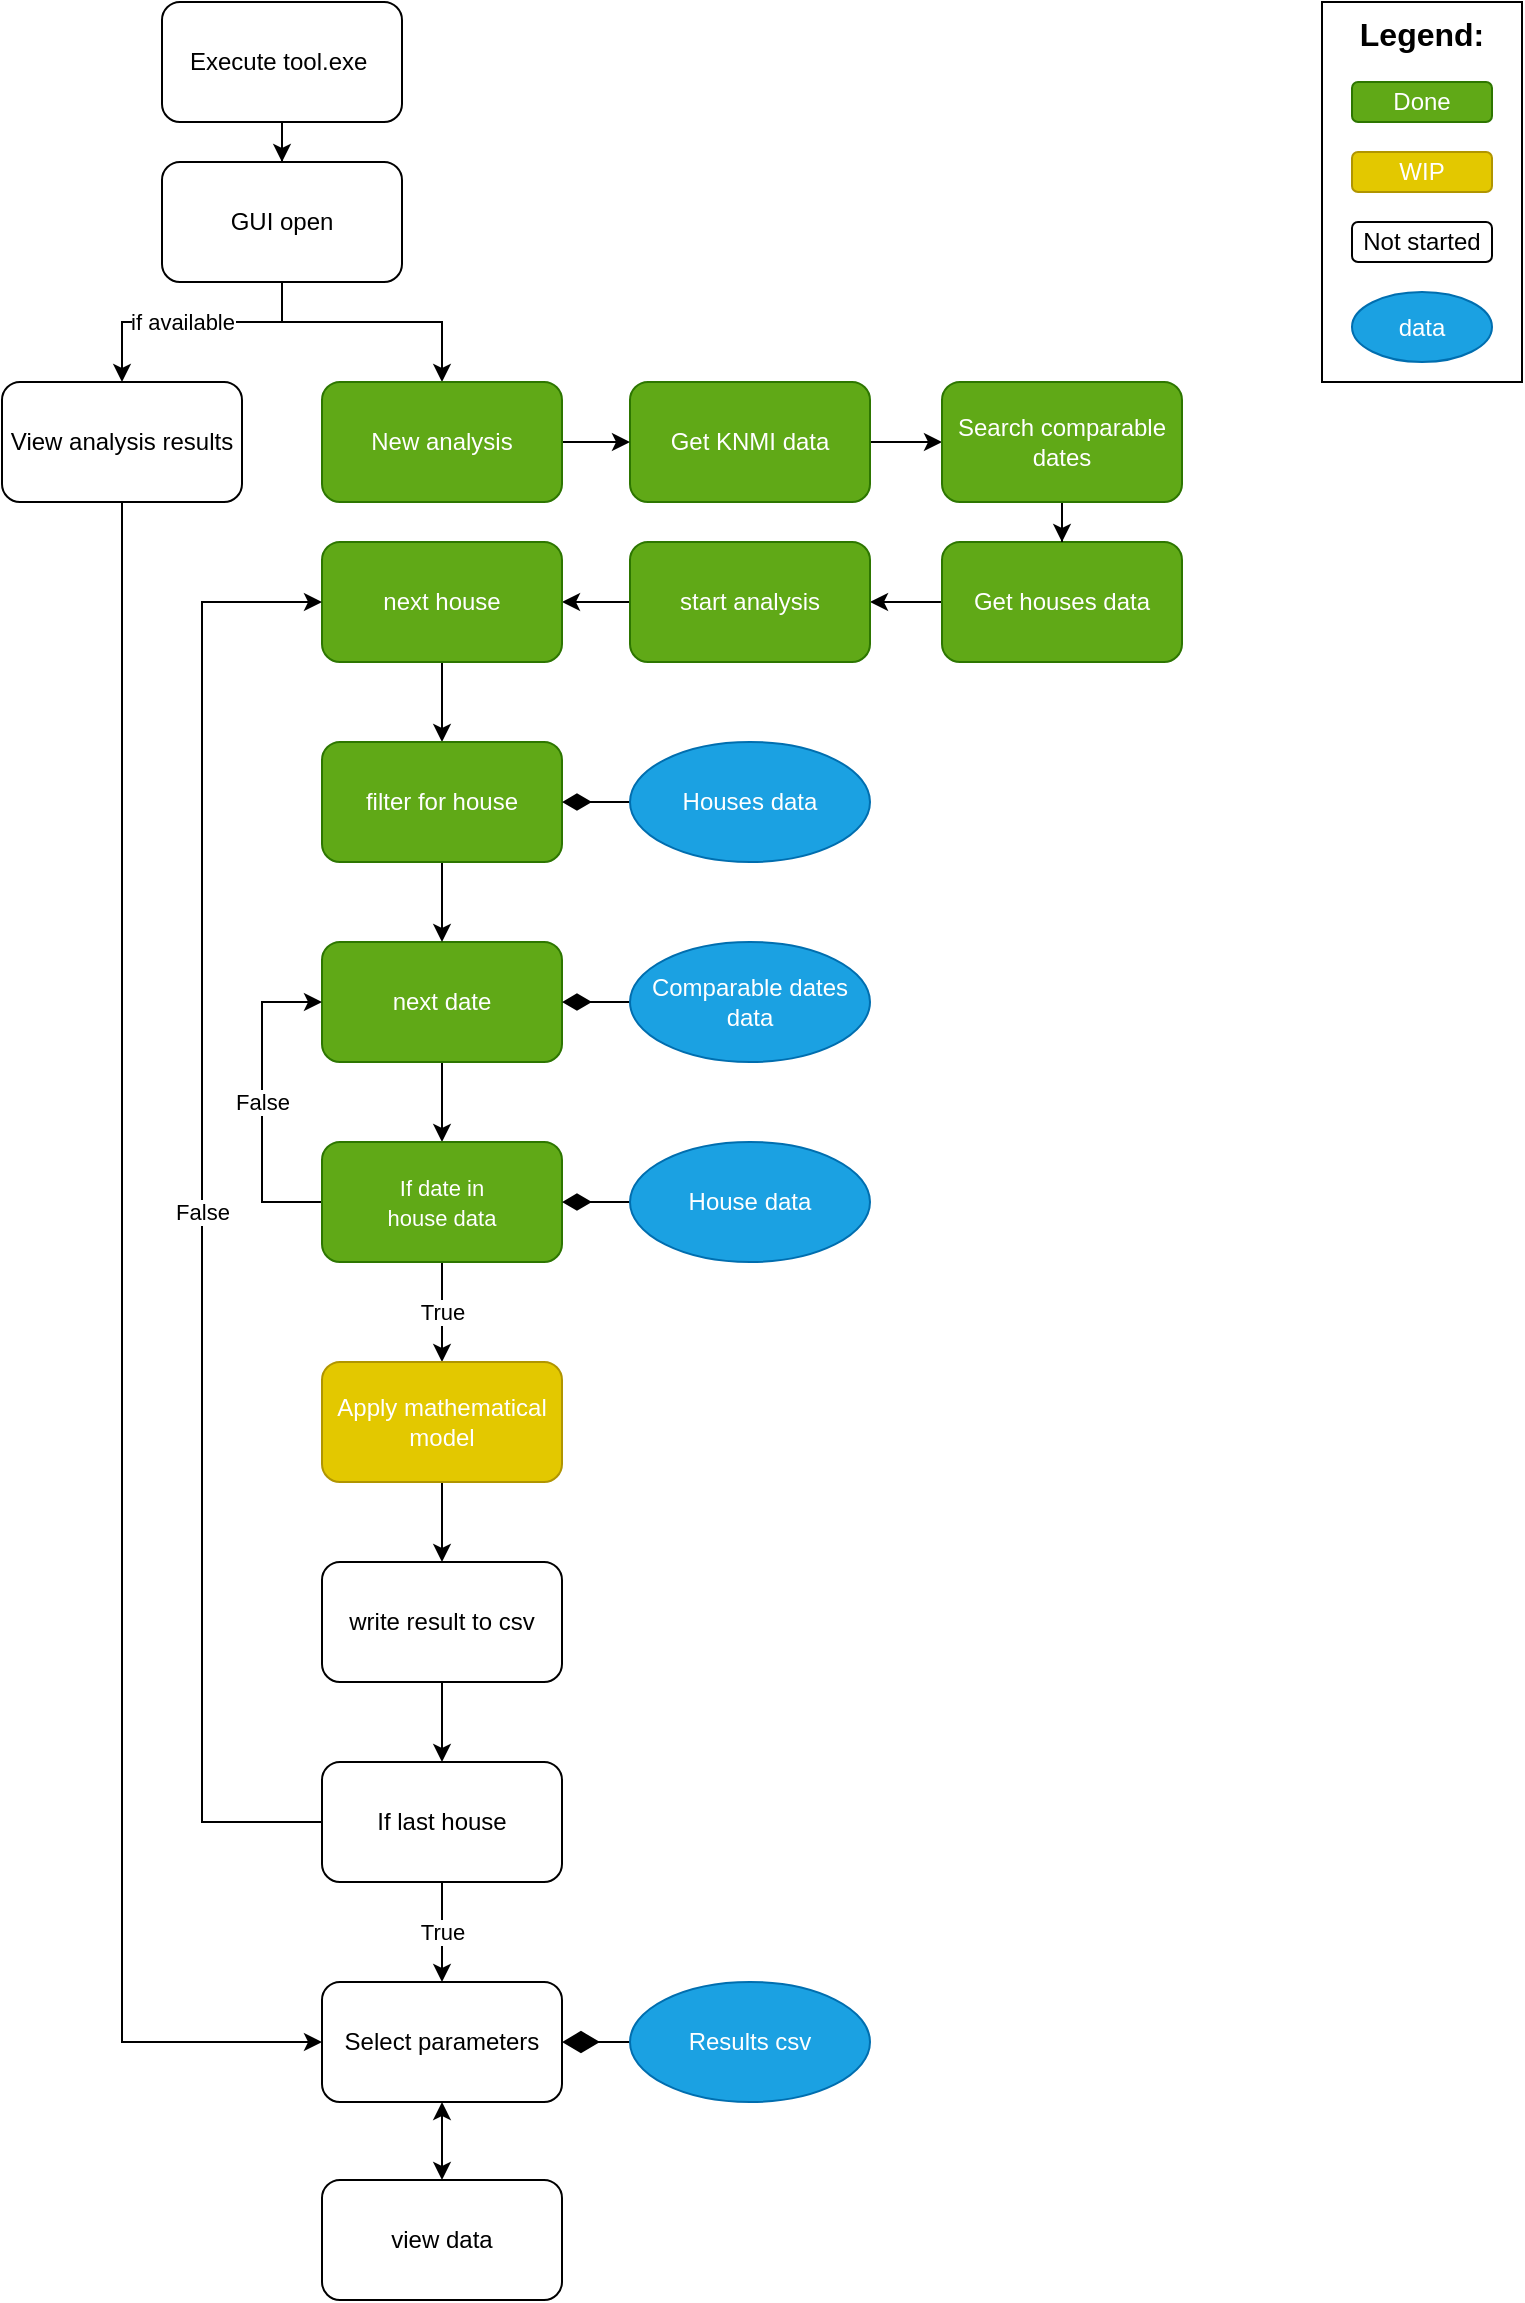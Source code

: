 <mxfile version="13.9.2" type="github">
  <diagram id="GE7l6IvWK7KUjmLiYkjb" name="Page-1">
    <mxGraphModel dx="1422" dy="791" grid="1" gridSize="10" guides="1" tooltips="1" connect="1" arrows="1" fold="1" page="1" pageScale="1" pageWidth="827" pageHeight="1169" math="0" shadow="0">
      <root>
        <mxCell id="0" />
        <mxCell id="1" parent="0" />
        <mxCell id="fKveHJgTzVFRnEBxEZMC-4" value="" style="edgeStyle=orthogonalEdgeStyle;rounded=0;orthogonalLoop=1;jettySize=auto;html=1;" parent="1" source="fKveHJgTzVFRnEBxEZMC-2" target="fKveHJgTzVFRnEBxEZMC-3" edge="1">
          <mxGeometry relative="1" as="geometry" />
        </mxCell>
        <mxCell id="fKveHJgTzVFRnEBxEZMC-2" value="Execute tool.exe&amp;nbsp;" style="rounded=1;whiteSpace=wrap;html=1;" parent="1" vertex="1">
          <mxGeometry x="120" y="10" width="120" height="60" as="geometry" />
        </mxCell>
        <mxCell id="fKveHJgTzVFRnEBxEZMC-34" value="" style="edgeStyle=orthogonalEdgeStyle;rounded=0;orthogonalLoop=1;jettySize=auto;html=1;" parent="1" source="fKveHJgTzVFRnEBxEZMC-3" target="fKveHJgTzVFRnEBxEZMC-27" edge="1">
          <mxGeometry relative="1" as="geometry">
            <Array as="points">
              <mxPoint x="180" y="170" />
              <mxPoint x="260" y="170" />
            </Array>
          </mxGeometry>
        </mxCell>
        <mxCell id="fKveHJgTzVFRnEBxEZMC-35" value="if available" style="edgeStyle=orthogonalEdgeStyle;rounded=0;orthogonalLoop=1;jettySize=auto;html=1;" parent="1" source="fKveHJgTzVFRnEBxEZMC-3" target="fKveHJgTzVFRnEBxEZMC-26" edge="1">
          <mxGeometry x="0.077" relative="1" as="geometry">
            <Array as="points">
              <mxPoint x="180" y="170" />
              <mxPoint x="100" y="170" />
            </Array>
            <mxPoint as="offset" />
          </mxGeometry>
        </mxCell>
        <mxCell id="fKveHJgTzVFRnEBxEZMC-3" value="GUI open" style="whiteSpace=wrap;html=1;rounded=1;" parent="1" vertex="1">
          <mxGeometry x="120" y="90" width="120" height="60" as="geometry" />
        </mxCell>
        <mxCell id="fKveHJgTzVFRnEBxEZMC-81" value="" style="edgeStyle=orthogonalEdgeStyle;rounded=0;orthogonalLoop=1;jettySize=auto;html=1;startArrow=none;startFill=0;startSize=0;endArrow=classic;endFill=1;endSize=6;targetPerimeterSpacing=0;exitX=0.5;exitY=1;exitDx=0;exitDy=0;" parent="1" source="fKveHJgTzVFRnEBxEZMC-12" target="fKveHJgTzVFRnEBxEZMC-14" edge="1">
          <mxGeometry relative="1" as="geometry">
            <Array as="points">
              <mxPoint x="570" y="310" />
            </Array>
          </mxGeometry>
        </mxCell>
        <mxCell id="fKveHJgTzVFRnEBxEZMC-112" value="" style="edgeStyle=orthogonalEdgeStyle;rounded=0;orthogonalLoop=1;jettySize=auto;html=1;startArrow=none;startFill=0;startSize=0;endArrow=classic;endFill=1;endSize=6;targetPerimeterSpacing=0;" parent="1" source="fKveHJgTzVFRnEBxEZMC-10" target="fKveHJgTzVFRnEBxEZMC-111" edge="1">
          <mxGeometry relative="1" as="geometry" />
        </mxCell>
        <mxCell id="fKveHJgTzVFRnEBxEZMC-10" value="Get KNMI data" style="whiteSpace=wrap;html=1;rounded=1;fillColor=#60a917;strokeColor=#2D7600;fontColor=#ffffff;" parent="1" vertex="1">
          <mxGeometry x="354" y="200" width="120" height="60" as="geometry" />
        </mxCell>
        <mxCell id="fKveHJgTzVFRnEBxEZMC-95" value="" style="edgeStyle=orthogonalEdgeStyle;rounded=0;orthogonalLoop=1;jettySize=auto;html=1;startArrow=none;startFill=0;startSize=0;endArrow=classic;endFill=1;endSize=6;targetPerimeterSpacing=0;" parent="1" source="fKveHJgTzVFRnEBxEZMC-14" target="fKveHJgTzVFRnEBxEZMC-94" edge="1">
          <mxGeometry relative="1" as="geometry" />
        </mxCell>
        <mxCell id="fKveHJgTzVFRnEBxEZMC-14" value="start analysis" style="whiteSpace=wrap;html=1;rounded=1;fillColor=#60a917;strokeColor=#2D7600;fontColor=#ffffff;" parent="1" vertex="1">
          <mxGeometry x="354" y="280" width="120" height="60" as="geometry" />
        </mxCell>
        <mxCell id="fKveHJgTzVFRnEBxEZMC-60" style="edgeStyle=orthogonalEdgeStyle;rounded=0;orthogonalLoop=1;jettySize=auto;html=1;entryX=0;entryY=0.5;entryDx=0;entryDy=0;" parent="1" source="fKveHJgTzVFRnEBxEZMC-26" target="fKveHJgTzVFRnEBxEZMC-58" edge="1">
          <mxGeometry relative="1" as="geometry">
            <Array as="points">
              <mxPoint x="100" y="1030" />
            </Array>
          </mxGeometry>
        </mxCell>
        <mxCell id="fKveHJgTzVFRnEBxEZMC-26" value="View analysis results" style="rounded=1;whiteSpace=wrap;html=1;" parent="1" vertex="1">
          <mxGeometry x="40" y="200" width="120" height="60" as="geometry" />
        </mxCell>
        <mxCell id="fKveHJgTzVFRnEBxEZMC-88" style="edgeStyle=orthogonalEdgeStyle;rounded=0;orthogonalLoop=1;jettySize=auto;html=1;exitX=1;exitY=0.5;exitDx=0;exitDy=0;entryX=0;entryY=0.5;entryDx=0;entryDy=0;startArrow=none;startFill=0;startSize=0;endArrow=classic;endFill=1;endSize=6;targetPerimeterSpacing=0;" parent="1" source="fKveHJgTzVFRnEBxEZMC-27" target="fKveHJgTzVFRnEBxEZMC-10" edge="1">
          <mxGeometry relative="1" as="geometry" />
        </mxCell>
        <mxCell id="fKveHJgTzVFRnEBxEZMC-27" value="New analysis" style="rounded=1;whiteSpace=wrap;html=1;fillColor=#60a917;strokeColor=#2D7600;fontColor=#ffffff;" parent="1" vertex="1">
          <mxGeometry x="200" y="200" width="120" height="60" as="geometry" />
        </mxCell>
        <mxCell id="fKveHJgTzVFRnEBxEZMC-129" value="" style="edgeStyle=orthogonalEdgeStyle;rounded=0;orthogonalLoop=1;jettySize=auto;html=1;startArrow=none;startFill=0;startSize=0;endArrow=classic;endFill=1;endSize=6;targetPerimeterSpacing=0;" parent="1" source="fKveHJgTzVFRnEBxEZMC-54" edge="1">
          <mxGeometry relative="1" as="geometry">
            <mxPoint x="260" y="890" as="targetPoint" />
          </mxGeometry>
        </mxCell>
        <mxCell id="fKveHJgTzVFRnEBxEZMC-54" value="write result to csv" style="whiteSpace=wrap;html=1;rounded=1;" parent="1" vertex="1">
          <mxGeometry x="200" y="790" width="120" height="60" as="geometry" />
        </mxCell>
        <mxCell id="fKveHJgTzVFRnEBxEZMC-69" value="" style="edgeStyle=orthogonalEdgeStyle;rounded=0;orthogonalLoop=1;jettySize=auto;html=1;startArrow=classic;startFill=1;" parent="1" source="fKveHJgTzVFRnEBxEZMC-58" target="fKveHJgTzVFRnEBxEZMC-68" edge="1">
          <mxGeometry relative="1" as="geometry" />
        </mxCell>
        <mxCell id="fKveHJgTzVFRnEBxEZMC-58" value="Select parameters" style="whiteSpace=wrap;html=1;rounded=1;" parent="1" vertex="1">
          <mxGeometry x="200" y="1000" width="120" height="60" as="geometry" />
        </mxCell>
        <mxCell id="fKveHJgTzVFRnEBxEZMC-75" value="" style="edgeStyle=orthogonalEdgeStyle;rounded=0;orthogonalLoop=1;jettySize=auto;html=1;startArrow=none;startFill=0;endArrow=diamondThin;endFill=1;endSize=16;startSize=0;targetPerimeterSpacing=0;exitX=0;exitY=0.5;exitDx=0;exitDy=0;" parent="1" source="fKveHJgTzVFRnEBxEZMC-134" target="fKveHJgTzVFRnEBxEZMC-58" edge="1">
          <mxGeometry relative="1" as="geometry">
            <mxPoint x="354" y="1040" as="sourcePoint" />
          </mxGeometry>
        </mxCell>
        <mxCell id="fKveHJgTzVFRnEBxEZMC-68" value="view data" style="whiteSpace=wrap;html=1;rounded=1;" parent="1" vertex="1">
          <mxGeometry x="200" y="1099" width="120" height="60" as="geometry" />
        </mxCell>
        <mxCell id="fKveHJgTzVFRnEBxEZMC-12" value="Get houses data" style="whiteSpace=wrap;html=1;rounded=1;fillColor=#60a917;strokeColor=#2D7600;fontColor=#ffffff;" parent="1" vertex="1">
          <mxGeometry x="510" y="280" width="120" height="60" as="geometry" />
        </mxCell>
        <mxCell id="fKveHJgTzVFRnEBxEZMC-102" value="" style="edgeStyle=orthogonalEdgeStyle;rounded=0;orthogonalLoop=1;jettySize=auto;html=1;startArrow=none;startFill=0;startSize=0;endArrow=classic;endFill=1;endSize=6;targetPerimeterSpacing=0;" parent="1" source="fKveHJgTzVFRnEBxEZMC-94" target="fKveHJgTzVFRnEBxEZMC-101" edge="1">
          <mxGeometry relative="1" as="geometry" />
        </mxCell>
        <mxCell id="fKveHJgTzVFRnEBxEZMC-94" value="next house" style="whiteSpace=wrap;html=1;rounded=1;fillColor=#60a917;strokeColor=#2D7600;fontColor=#ffffff;" parent="1" vertex="1">
          <mxGeometry x="200" y="280" width="120" height="60" as="geometry" />
        </mxCell>
        <mxCell id="fKveHJgTzVFRnEBxEZMC-117" value="" style="edgeStyle=orthogonalEdgeStyle;rounded=0;orthogonalLoop=1;jettySize=auto;html=1;startArrow=none;startFill=0;startSize=0;endArrow=classic;endFill=1;endSize=6;targetPerimeterSpacing=0;" parent="1" source="fKveHJgTzVFRnEBxEZMC-96" target="fKveHJgTzVFRnEBxEZMC-116" edge="1">
          <mxGeometry relative="1" as="geometry" />
        </mxCell>
        <mxCell id="fKveHJgTzVFRnEBxEZMC-96" value="next date" style="rounded=1;whiteSpace=wrap;html=1;fillColor=#60a917;strokeColor=#2D7600;fontColor=#ffffff;" parent="1" vertex="1">
          <mxGeometry x="200" y="480" width="120" height="60" as="geometry" />
        </mxCell>
        <mxCell id="fKveHJgTzVFRnEBxEZMC-100" style="edgeStyle=orthogonalEdgeStyle;rounded=0;orthogonalLoop=1;jettySize=auto;html=1;startArrow=none;startFill=0;startSize=0;endArrow=diamondThin;endFill=1;endSize=12;targetPerimeterSpacing=0;entryX=1;entryY=0.5;entryDx=0;entryDy=0;" parent="1" source="fKveHJgTzVFRnEBxEZMC-97" target="fKveHJgTzVFRnEBxEZMC-96" edge="1">
          <mxGeometry relative="1" as="geometry">
            <mxPoint x="330" y="510" as="targetPoint" />
          </mxGeometry>
        </mxCell>
        <mxCell id="fKveHJgTzVFRnEBxEZMC-97" value="Comparable dates data" style="ellipse;whiteSpace=wrap;html=1;fillColor=#1ba1e2;strokeColor=#006EAF;fontColor=#ffffff;" parent="1" vertex="1">
          <mxGeometry x="354" y="480" width="120" height="60" as="geometry" />
        </mxCell>
        <mxCell id="fKveHJgTzVFRnEBxEZMC-122" value="" style="edgeStyle=orthogonalEdgeStyle;rounded=0;orthogonalLoop=1;jettySize=auto;html=1;startArrow=none;startFill=0;startSize=0;endArrow=classic;endFill=1;endSize=6;targetPerimeterSpacing=0;" parent="1" source="fKveHJgTzVFRnEBxEZMC-101" target="fKveHJgTzVFRnEBxEZMC-96" edge="1">
          <mxGeometry relative="1" as="geometry" />
        </mxCell>
        <mxCell id="fKveHJgTzVFRnEBxEZMC-101" value="filter for house" style="rounded=1;whiteSpace=wrap;html=1;fillColor=#60a917;strokeColor=#2D7600;fontColor=#ffffff;" parent="1" vertex="1">
          <mxGeometry x="200" y="380" width="120" height="60" as="geometry" />
        </mxCell>
        <mxCell id="fKveHJgTzVFRnEBxEZMC-104" style="edgeStyle=orthogonalEdgeStyle;rounded=0;orthogonalLoop=1;jettySize=auto;html=1;entryX=1;entryY=0.5;entryDx=0;entryDy=0;startArrow=none;startFill=0;startSize=0;endArrow=diamondThin;endFill=1;endSize=12;targetPerimeterSpacing=0;" parent="1" source="fKveHJgTzVFRnEBxEZMC-103" target="fKveHJgTzVFRnEBxEZMC-101" edge="1">
          <mxGeometry relative="1" as="geometry" />
        </mxCell>
        <mxCell id="fKveHJgTzVFRnEBxEZMC-103" value="Houses data" style="ellipse;whiteSpace=wrap;html=1;fillColor=#1ba1e2;strokeColor=#006EAF;resizeWidth=0;resizeHeight=0;fontColor=#ffffff;" parent="1" vertex="1">
          <mxGeometry x="354" y="380" width="120" height="60" as="geometry" />
        </mxCell>
        <mxCell id="fKveHJgTzVFRnEBxEZMC-113" value="" style="edgeStyle=orthogonalEdgeStyle;rounded=0;orthogonalLoop=1;jettySize=auto;html=1;startArrow=none;startFill=0;startSize=0;endArrow=classic;endFill=1;endSize=6;targetPerimeterSpacing=0;" parent="1" source="fKveHJgTzVFRnEBxEZMC-111" target="fKveHJgTzVFRnEBxEZMC-12" edge="1">
          <mxGeometry relative="1" as="geometry" />
        </mxCell>
        <mxCell id="fKveHJgTzVFRnEBxEZMC-111" value="Search comparable dates" style="rounded=1;whiteSpace=wrap;html=1;fillColor=#60a917;strokeColor=#2D7600;fontColor=#ffffff;" parent="1" vertex="1">
          <mxGeometry x="510" y="200" width="120" height="60" as="geometry" />
        </mxCell>
        <mxCell id="fKveHJgTzVFRnEBxEZMC-120" value="False" style="edgeStyle=orthogonalEdgeStyle;rounded=0;orthogonalLoop=1;jettySize=auto;html=1;entryX=0;entryY=0.5;entryDx=0;entryDy=0;startArrow=none;startFill=0;startSize=0;endArrow=classic;endFill=1;endSize=6;targetPerimeterSpacing=0;exitX=0;exitY=0.5;exitDx=0;exitDy=0;" parent="1" source="fKveHJgTzVFRnEBxEZMC-116" target="fKveHJgTzVFRnEBxEZMC-96" edge="1">
          <mxGeometry relative="1" as="geometry">
            <mxPoint x="260" y="650" as="sourcePoint" />
            <Array as="points">
              <mxPoint x="170" y="610" />
              <mxPoint x="170" y="510" />
            </Array>
            <mxPoint as="offset" />
          </mxGeometry>
        </mxCell>
        <mxCell id="fKveHJgTzVFRnEBxEZMC-127" value="True" style="edgeStyle=orthogonalEdgeStyle;rounded=0;orthogonalLoop=1;jettySize=auto;html=1;startArrow=none;startFill=0;startSize=0;endArrow=classic;endFill=1;endSize=6;targetPerimeterSpacing=0;" parent="1" source="fKveHJgTzVFRnEBxEZMC-116" target="fKveHJgTzVFRnEBxEZMC-123" edge="1">
          <mxGeometry relative="1" as="geometry" />
        </mxCell>
        <mxCell id="fKveHJgTzVFRnEBxEZMC-116" value="&lt;span style=&quot;font-size: 11px&quot;&gt;If date in&lt;/span&gt;&lt;br style=&quot;font-size: 11px&quot;&gt;&lt;span style=&quot;font-size: 11px&quot;&gt;house data&lt;/span&gt;" style="whiteSpace=wrap;html=1;rounded=1;fillColor=#60a917;strokeColor=#2D7600;fontColor=#ffffff;" parent="1" vertex="1">
          <mxGeometry x="200" y="580" width="120" height="60" as="geometry" />
        </mxCell>
        <mxCell id="fKveHJgTzVFRnEBxEZMC-119" value="" style="edgeStyle=orthogonalEdgeStyle;rounded=0;orthogonalLoop=1;jettySize=auto;html=1;startArrow=none;startFill=0;startSize=0;endArrow=diamondThin;endFill=1;endSize=12;targetPerimeterSpacing=0;" parent="1" source="fKveHJgTzVFRnEBxEZMC-118" target="fKveHJgTzVFRnEBxEZMC-116" edge="1">
          <mxGeometry relative="1" as="geometry" />
        </mxCell>
        <mxCell id="fKveHJgTzVFRnEBxEZMC-118" value="House data" style="ellipse;whiteSpace=wrap;html=1;fillColor=#1ba1e2;strokeColor=#006EAF;resizeWidth=0;resizeHeight=0;fontColor=#ffffff;" parent="1" vertex="1">
          <mxGeometry x="354" y="580" width="120" height="60" as="geometry" />
        </mxCell>
        <mxCell id="fKveHJgTzVFRnEBxEZMC-126" value="" style="edgeStyle=orthogonalEdgeStyle;rounded=0;orthogonalLoop=1;jettySize=auto;html=1;startArrow=none;startFill=0;startSize=0;endArrow=classic;endFill=1;endSize=6;targetPerimeterSpacing=0;" parent="1" source="fKveHJgTzVFRnEBxEZMC-123" target="fKveHJgTzVFRnEBxEZMC-54" edge="1">
          <mxGeometry relative="1" as="geometry" />
        </mxCell>
        <mxCell id="fKveHJgTzVFRnEBxEZMC-123" value="Apply mathematical model" style="whiteSpace=wrap;html=1;rounded=1;fillColor=#e3c800;strokeColor=#B09500;fontColor=#ffffff;" parent="1" vertex="1">
          <mxGeometry x="200" y="690" width="120" height="60" as="geometry" />
        </mxCell>
        <mxCell id="fKveHJgTzVFRnEBxEZMC-131" value="True" style="edgeStyle=orthogonalEdgeStyle;rounded=0;orthogonalLoop=1;jettySize=auto;html=1;entryX=0.5;entryY=0;entryDx=0;entryDy=0;startArrow=none;startFill=0;startSize=0;endArrow=classic;endFill=1;endSize=6;targetPerimeterSpacing=0;" parent="1" source="fKveHJgTzVFRnEBxEZMC-128" target="fKveHJgTzVFRnEBxEZMC-58" edge="1">
          <mxGeometry relative="1" as="geometry" />
        </mxCell>
        <mxCell id="fKveHJgTzVFRnEBxEZMC-132" value="False" style="edgeStyle=orthogonalEdgeStyle;rounded=0;orthogonalLoop=1;jettySize=auto;html=1;exitX=0;exitY=0.5;exitDx=0;exitDy=0;entryX=0;entryY=0.5;entryDx=0;entryDy=0;startArrow=none;startFill=0;startSize=0;endArrow=classic;endFill=1;endSize=6;targetPerimeterSpacing=0;" parent="1" source="fKveHJgTzVFRnEBxEZMC-128" target="fKveHJgTzVFRnEBxEZMC-94" edge="1">
          <mxGeometry relative="1" as="geometry">
            <Array as="points">
              <mxPoint x="140" y="920" />
              <mxPoint x="140" y="310" />
            </Array>
          </mxGeometry>
        </mxCell>
        <mxCell id="fKveHJgTzVFRnEBxEZMC-128" value="If last house" style="whiteSpace=wrap;html=1;rounded=1;" parent="1" vertex="1">
          <mxGeometry x="200" y="890" width="120" height="60" as="geometry" />
        </mxCell>
        <mxCell id="fKveHJgTzVFRnEBxEZMC-134" value="Results csv" style="ellipse;whiteSpace=wrap;html=1;fillColor=#1ba1e2;strokeColor=#006EAF;resizeWidth=0;resizeHeight=0;fontColor=#ffffff;" parent="1" vertex="1">
          <mxGeometry x="354" y="1000" width="120" height="60" as="geometry" />
        </mxCell>
        <mxCell id="3" value="&lt;div&gt;&lt;b&gt;&lt;font style=&quot;font-size: 16px&quot;&gt;Legend:&lt;/font&gt;&lt;/b&gt;&lt;/div&gt;" style="rounded=0;whiteSpace=wrap;html=1;align=center;verticalAlign=top;" parent="1" vertex="1">
          <mxGeometry x="700" y="10" width="100" height="190" as="geometry" />
        </mxCell>
        <mxCell id="5" value="Done" style="rounded=1;whiteSpace=wrap;html=1;fillColor=#60a917;strokeColor=#2D7600;fontColor=#ffffff;" parent="1" vertex="1">
          <mxGeometry x="715" y="50" width="70" height="20" as="geometry" />
        </mxCell>
        <mxCell id="6" value="WIP" style="rounded=1;whiteSpace=wrap;html=1;fillColor=#e3c800;strokeColor=#B09500;fontColor=#ffffff;" parent="1" vertex="1">
          <mxGeometry x="715" y="85" width="70" height="20" as="geometry" />
        </mxCell>
        <mxCell id="7" value="Not started" style="rounded=1;whiteSpace=wrap;html=1;" parent="1" vertex="1">
          <mxGeometry x="715" y="120" width="70" height="20" as="geometry" />
        </mxCell>
        <mxCell id="9" value="data" style="ellipse;whiteSpace=wrap;html=1;fillColor=#1ba1e2;strokeColor=#006EAF;resizeWidth=0;resizeHeight=0;fontColor=#ffffff;" parent="1" vertex="1">
          <mxGeometry x="715" y="155" width="70" height="35" as="geometry" />
        </mxCell>
      </root>
    </mxGraphModel>
  </diagram>
</mxfile>
